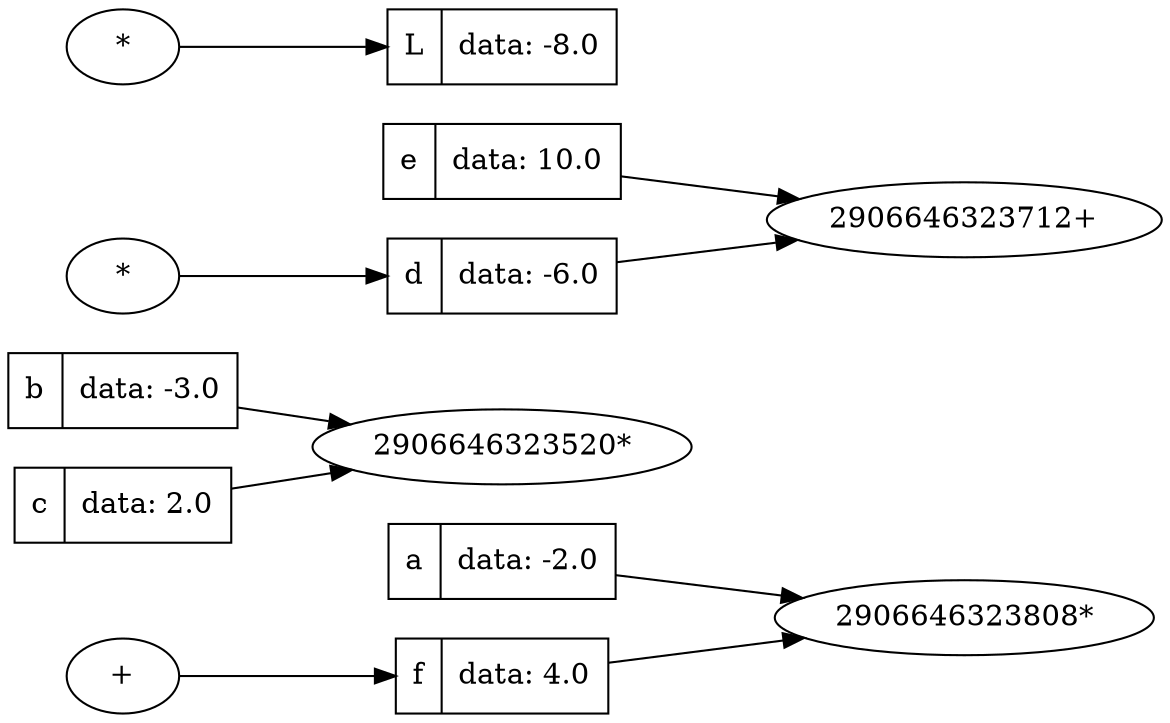 digraph {
	graph [rankdir=LR]
	2906646323568 [shape=record]
	2906234862176 [shape=record]
	2906234863568 [shape=record]
	2906646323520 [shape=record]
	"2906646323520_op" [label="*"]
	"2906646323520_op" -> 2906646323520
	2906234861408 [shape=record]
	2906646323712 [shape=record]
	"2906646323712_op" [label="+"]
	"2906646323712_op" -> 2906646323712
	2906646323808 [shape=record]
	"2906646323808_op" [label="*"]
	"2906646323808_op" -> 2906646323808
	2906646323568 -> "2906646323808*"
	2906646323712 -> "2906646323808*"
	2906646323520 -> "2906646323712+"
	2906234862176 -> "2906646323520*"
	2906234863568 -> "2906646323520*"
	2906234861408 -> "2906646323712+"
	2906646323568 [label="{ a | data: -2.0 }" shape=record]
	2906234862176 [label="{ b | data: -3.0 }" shape=record]
	2906234863568 [label="{ c | data: 2.0 }" shape=record]
	2906646323520 [label="{ d | data: -6.0 }" shape=record]
	2906234861408 [label="{ e | data: 10.0 }" shape=record]
	2906646323712 [label="{ f | data: 4.0 }" shape=record]
	2906646323808 [label="{ L | data: -8.0 }" shape=record]
}

